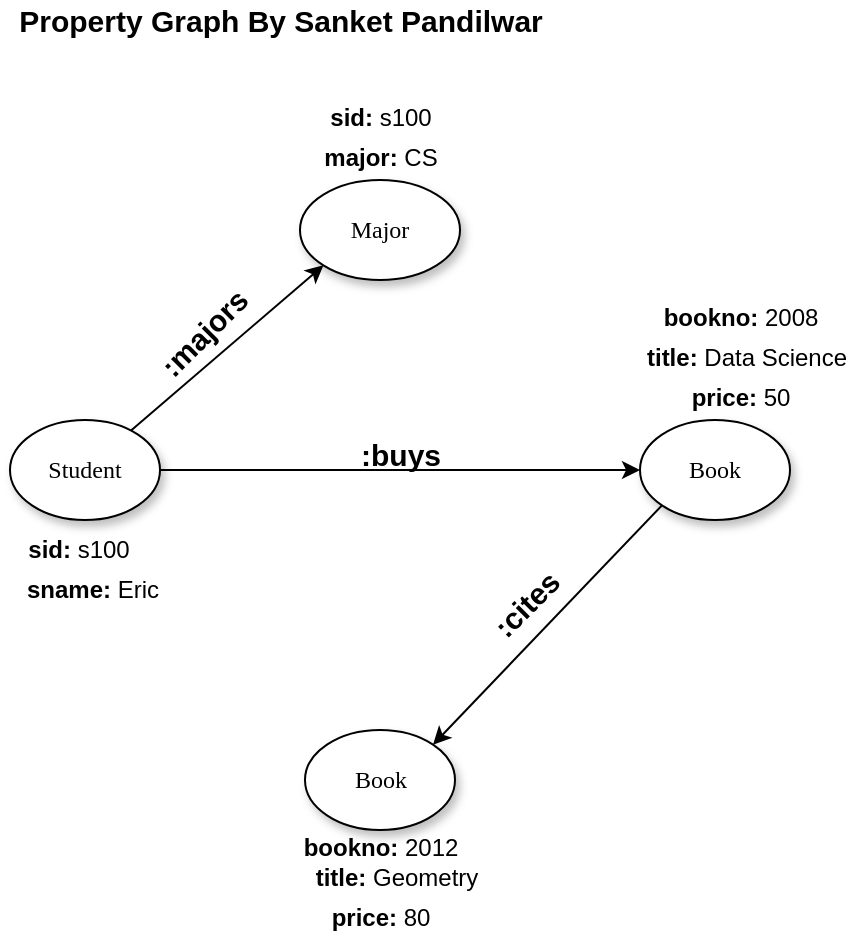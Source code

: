 <mxfile version="12.9.14" type="device"><diagram name="Page-1" id="42789a77-a242-8287-6e28-9cd8cfd52e62"><mxGraphModel dx="966" dy="528" grid="1" gridSize="10" guides="1" tooltips="1" connect="1" arrows="1" fold="1" page="1" pageScale="1" pageWidth="1100" pageHeight="850" background="#ffffff" math="0" shadow="0"><root><mxCell id="0"/><mxCell id="1" parent="0"/><mxCell id="1ea317790d2ca983-3" value="&lt;span&gt;Major&lt;br&gt;&lt;/span&gt;" style="ellipse;whiteSpace=wrap;html=1;rounded=0;shadow=1;comic=0;labelBackgroundColor=none;strokeWidth=1;fontFamily=Verdana;fontSize=12;align=center;" parent="1" vertex="1"><mxGeometry x="230" y="150" width="80" height="50" as="geometry"/></mxCell><mxCell id="ZDz7Eq1TKqPweokm6EdF-21" style="edgeStyle=orthogonalEdgeStyle;rounded=0;orthogonalLoop=1;jettySize=auto;html=1;exitX=1;exitY=0.5;exitDx=0;exitDy=0;entryX=0;entryY=0.5;entryDx=0;entryDy=0;" edge="1" parent="1" source="1ea317790d2ca983-9" target="ZDz7Eq1TKqPweokm6EdF-18"><mxGeometry relative="1" as="geometry"/></mxCell><mxCell id="1ea317790d2ca983-9" value="Student" style="ellipse;whiteSpace=wrap;html=1;rounded=0;shadow=1;comic=0;labelBackgroundColor=none;strokeWidth=1;fontFamily=Verdana;fontSize=12;align=center;" parent="1" vertex="1"><mxGeometry x="85" y="270" width="75" height="50" as="geometry"/></mxCell><mxCell id="245wiFPrEI7ZrUectrTA-2" value="" style="endArrow=classic;html=1;entryX=0;entryY=1;entryDx=0;entryDy=0;" parent="1" source="1ea317790d2ca983-9" target="1ea317790d2ca983-3" edge="1"><mxGeometry width="50" height="50" relative="1" as="geometry"><mxPoint x="310" y="260" as="sourcePoint"/><mxPoint x="500" y="60" as="targetPoint"/></mxGeometry></mxCell><mxCell id="245wiFPrEI7ZrUectrTA-4" value="&lt;font style=&quot;font-size: 12px&quot;&gt;sname: &lt;span style=&quot;font-weight: 400&quot;&gt;Eric&lt;/span&gt;&lt;span style=&quot;font-weight: normal&quot;&gt;&lt;br&gt;&lt;/span&gt;&lt;/font&gt;" style="text;strokeColor=none;fillColor=none;html=1;fontSize=24;fontStyle=1;verticalAlign=middle;align=center;" parent="1" vertex="1"><mxGeometry x="116.25" y="345.61" width="20" height="10" as="geometry"/></mxCell><mxCell id="245wiFPrEI7ZrUectrTA-5" value="&lt;font style=&quot;font-size: 12px&quot;&gt;sid: &lt;span style=&quot;font-weight: normal&quot;&gt;s100&lt;/span&gt;&lt;span style=&quot;font-weight: normal&quot;&gt;&lt;br&gt;&lt;/span&gt;&lt;/font&gt;" style="text;strokeColor=none;fillColor=none;html=1;fontSize=24;fontStyle=1;verticalAlign=middle;align=center;" parent="1" vertex="1"><mxGeometry x="108.75" y="325.61" width="20" height="10" as="geometry"/></mxCell><mxCell id="245wiFPrEI7ZrUectrTA-20" value="" style="endArrow=classic;html=1;exitX=0;exitY=1;exitDx=0;exitDy=0;entryX=1;entryY=0;entryDx=0;entryDy=0;" parent="1" source="ZDz7Eq1TKqPweokm6EdF-18" target="ZDz7Eq1TKqPweokm6EdF-19" edge="1"><mxGeometry width="50" height="50" relative="1" as="geometry"><mxPoint x="500" y="320" as="sourcePoint"/><mxPoint x="550" y="270" as="targetPoint"/></mxGeometry></mxCell><mxCell id="245wiFPrEI7ZrUectrTA-21" value="&lt;font style=&quot;font-size: 12px&quot;&gt;bookno: &lt;span style=&quot;font-weight: normal&quot;&gt;2012&lt;/span&gt;&lt;span style=&quot;font-weight: normal&quot;&gt;&lt;br&gt;&lt;/span&gt;&lt;/font&gt;" style="text;strokeColor=none;fillColor=none;html=1;fontSize=24;fontStyle=1;verticalAlign=middle;align=center;" parent="1" vertex="1"><mxGeometry x="260" y="475" width="20" height="10" as="geometry"/></mxCell><mxCell id="ZDz7Eq1TKqPweokm6EdF-14" value="&lt;font style=&quot;font-size: 12px&quot;&gt;sid: &lt;span style=&quot;font-weight: normal&quot;&gt;s100&lt;/span&gt;&lt;span style=&quot;font-weight: normal&quot;&gt;&lt;br&gt;&lt;/span&gt;&lt;/font&gt;" style="text;strokeColor=none;fillColor=none;html=1;fontSize=24;fontStyle=1;verticalAlign=middle;align=center;" vertex="1" parent="1"><mxGeometry x="260" y="110" width="20" height="10" as="geometry"/></mxCell><mxCell id="ZDz7Eq1TKqPweokm6EdF-15" value="&lt;font style=&quot;font-size: 12px&quot;&gt;major: &lt;span style=&quot;font-weight: normal&quot;&gt;CS&lt;/span&gt;&lt;span style=&quot;font-weight: normal&quot;&gt;&lt;br&gt;&lt;/span&gt;&lt;/font&gt;" style="text;strokeColor=none;fillColor=none;html=1;fontSize=24;fontStyle=1;verticalAlign=middle;align=center;" vertex="1" parent="1"><mxGeometry x="260" y="130" width="20" height="10" as="geometry"/></mxCell><mxCell id="ZDz7Eq1TKqPweokm6EdF-18" value="Book" style="ellipse;whiteSpace=wrap;html=1;rounded=0;shadow=1;comic=0;labelBackgroundColor=none;strokeWidth=1;fontFamily=Verdana;fontSize=12;align=center;" vertex="1" parent="1"><mxGeometry x="400" y="270" width="75" height="50" as="geometry"/></mxCell><mxCell id="ZDz7Eq1TKqPweokm6EdF-19" value="Book" style="ellipse;whiteSpace=wrap;html=1;rounded=0;shadow=1;comic=0;labelBackgroundColor=none;strokeWidth=1;fontFamily=Verdana;fontSize=12;align=center;" vertex="1" parent="1"><mxGeometry x="232.5" y="425" width="75" height="50" as="geometry"/></mxCell><mxCell id="ZDz7Eq1TKqPweokm6EdF-39" value="&lt;font style=&quot;font-size: 12px&quot;&gt;price: &lt;span style=&quot;font-weight: 400&quot;&gt;50&lt;/span&gt;&lt;span style=&quot;font-weight: normal&quot;&gt;&lt;br&gt;&lt;/span&gt;&lt;/font&gt;" style="text;strokeColor=none;fillColor=none;html=1;fontSize=24;fontStyle=1;verticalAlign=middle;align=center;" vertex="1" parent="1"><mxGeometry x="440" y="250" width="20" height="10" as="geometry"/></mxCell><mxCell id="ZDz7Eq1TKqPweokm6EdF-40" value="&lt;font style=&quot;font-size: 12px&quot;&gt;title: &lt;span style=&quot;font-weight: 400&quot;&gt;Data Science&lt;/span&gt;&lt;span style=&quot;font-weight: normal&quot;&gt;&lt;br&gt;&lt;/span&gt;&lt;/font&gt;" style="text;strokeColor=none;fillColor=none;html=1;fontSize=24;fontStyle=1;verticalAlign=middle;align=center;" vertex="1" parent="1"><mxGeometry x="445" y="230" width="15" height="10" as="geometry"/></mxCell><mxCell id="ZDz7Eq1TKqPweokm6EdF-41" value="&lt;font style=&quot;font-size: 12px&quot;&gt;bookno: &lt;span style=&quot;font-weight: 400&quot;&gt;2008&lt;/span&gt;&lt;span style=&quot;font-weight: normal&quot;&gt;&lt;br&gt;&lt;/span&gt;&lt;/font&gt;" style="text;strokeColor=none;fillColor=none;html=1;fontSize=24;fontStyle=1;verticalAlign=middle;align=center;" vertex="1" parent="1"><mxGeometry x="440" y="210" width="20" height="10" as="geometry"/></mxCell><mxCell id="ZDz7Eq1TKqPweokm6EdF-51" value="&lt;font&gt;&lt;font style=&quot;font-size: 15px&quot;&gt;:majors&lt;/font&gt;&lt;br&gt;&lt;/font&gt;" style="text;strokeColor=none;fillColor=none;html=1;fontSize=24;fontStyle=1;verticalAlign=middle;align=center;rotation=-45;" vertex="1" parent="1"><mxGeometry x="170" y="220" width="20" height="10" as="geometry"/></mxCell><mxCell id="ZDz7Eq1TKqPweokm6EdF-57" value="&lt;font&gt;&lt;font style=&quot;font-size: 15px&quot;&gt;:buys&lt;/font&gt;&lt;br&gt;&lt;/font&gt;" style="text;strokeColor=none;fillColor=none;html=1;fontSize=24;fontStyle=1;verticalAlign=middle;align=center;rotation=0;" vertex="1" parent="1"><mxGeometry x="269.997" y="279.997" width="20" height="10" as="geometry"/></mxCell><mxCell id="ZDz7Eq1TKqPweokm6EdF-68" value="&lt;font&gt;&lt;span style=&quot;font-size: 15px&quot;&gt;:cites&lt;/span&gt;&lt;br&gt;&lt;/font&gt;" style="text;strokeColor=none;fillColor=none;html=1;fontSize=24;fontStyle=1;verticalAlign=middle;align=center;rotation=-45;" vertex="1" parent="1"><mxGeometry x="330.607" y="355.607" width="20" height="10" as="geometry"/></mxCell><mxCell id="ZDz7Eq1TKqPweokm6EdF-77" value="&lt;font style=&quot;font-size: 12px&quot;&gt;title: &lt;span style=&quot;font-weight: normal&quot;&gt;Geometry&lt;/span&gt;&lt;span style=&quot;font-weight: normal&quot;&gt;&lt;br&gt;&lt;/span&gt;&lt;/font&gt;" style="text;strokeColor=none;fillColor=none;html=1;fontSize=24;fontStyle=1;verticalAlign=middle;align=center;" vertex="1" parent="1"><mxGeometry x="270" y="490" width="15" height="10" as="geometry"/></mxCell><mxCell id="ZDz7Eq1TKqPweokm6EdF-78" value="&lt;font style=&quot;font-size: 12px&quot;&gt;price: &lt;span style=&quot;font-weight: 400&quot;&gt;80&lt;/span&gt;&lt;span style=&quot;font-weight: normal&quot;&gt;&lt;br&gt;&lt;/span&gt;&lt;/font&gt;" style="text;strokeColor=none;fillColor=none;html=1;fontSize=24;fontStyle=1;verticalAlign=middle;align=center;" vertex="1" parent="1"><mxGeometry x="260" y="510" width="20" height="10" as="geometry"/></mxCell><mxCell id="ZDz7Eq1TKqPweokm6EdF-83" value="&lt;b&gt;&lt;font style=&quot;font-size: 15px&quot;&gt;Property Graph By Sanket Pandilwar&lt;/font&gt;&lt;/b&gt;" style="text;html=1;align=center;verticalAlign=middle;resizable=0;points=[];autosize=1;" vertex="1" parent="1"><mxGeometry x="80" y="60" width="280" height="20" as="geometry"/></mxCell></root></mxGraphModel></diagram></mxfile>